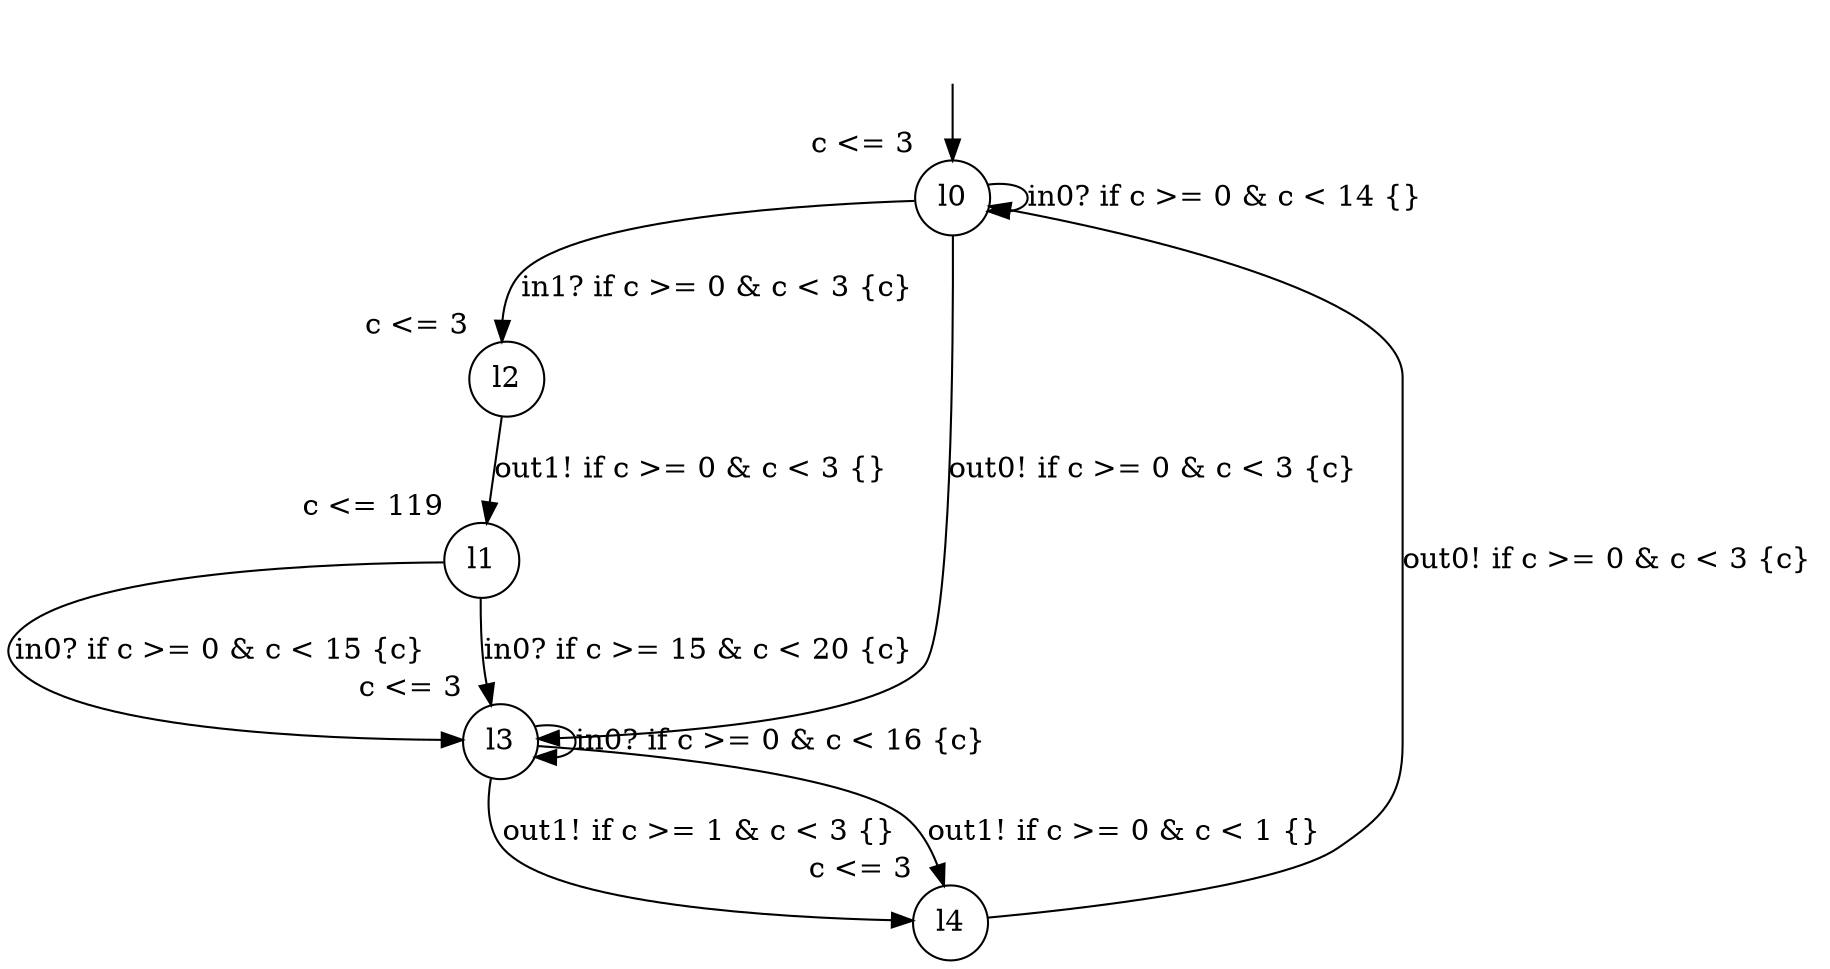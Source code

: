 digraph g {
__start0 [label="" shape="none"];
l0 [shape="circle" margin=0 label="l0", xlabel="c <= 3"];
l1 [shape="circle" margin=0 label="l1", xlabel="c <= 119"];
l2 [shape="circle" margin=0 label="l2", xlabel="c <= 3"];
l3 [shape="circle" margin=0 label="l3", xlabel="c <= 3"];
l4 [shape="circle" margin=0 label="l4", xlabel="c <= 3"];
l0 -> l2 [label="in1? if c >= 0 & c < 3 {c} "];
l0 -> l3 [label="out0! if c >= 0 & c < 3 {c} "];
l0 -> l0 [label="in0? if c >= 0 & c < 14 {} "];
l1 -> l3 [label="in0? if c >= 0 & c < 15 {c} "];
l1 -> l3 [label="in0? if c >= 15 & c < 20 {c} "];
l2 -> l1 [label="out1! if c >= 0 & c < 3 {} "];
l3 -> l4 [label="out1! if c >= 1 & c < 3 {} "];
l3 -> l4 [label="out1! if c >= 0 & c < 1 {} "];
l3 -> l3 [label="in0? if c >= 0 & c < 16 {c} "];
l4 -> l0 [label="out0! if c >= 0 & c < 3 {c} "];
__start0 -> l0;
}
